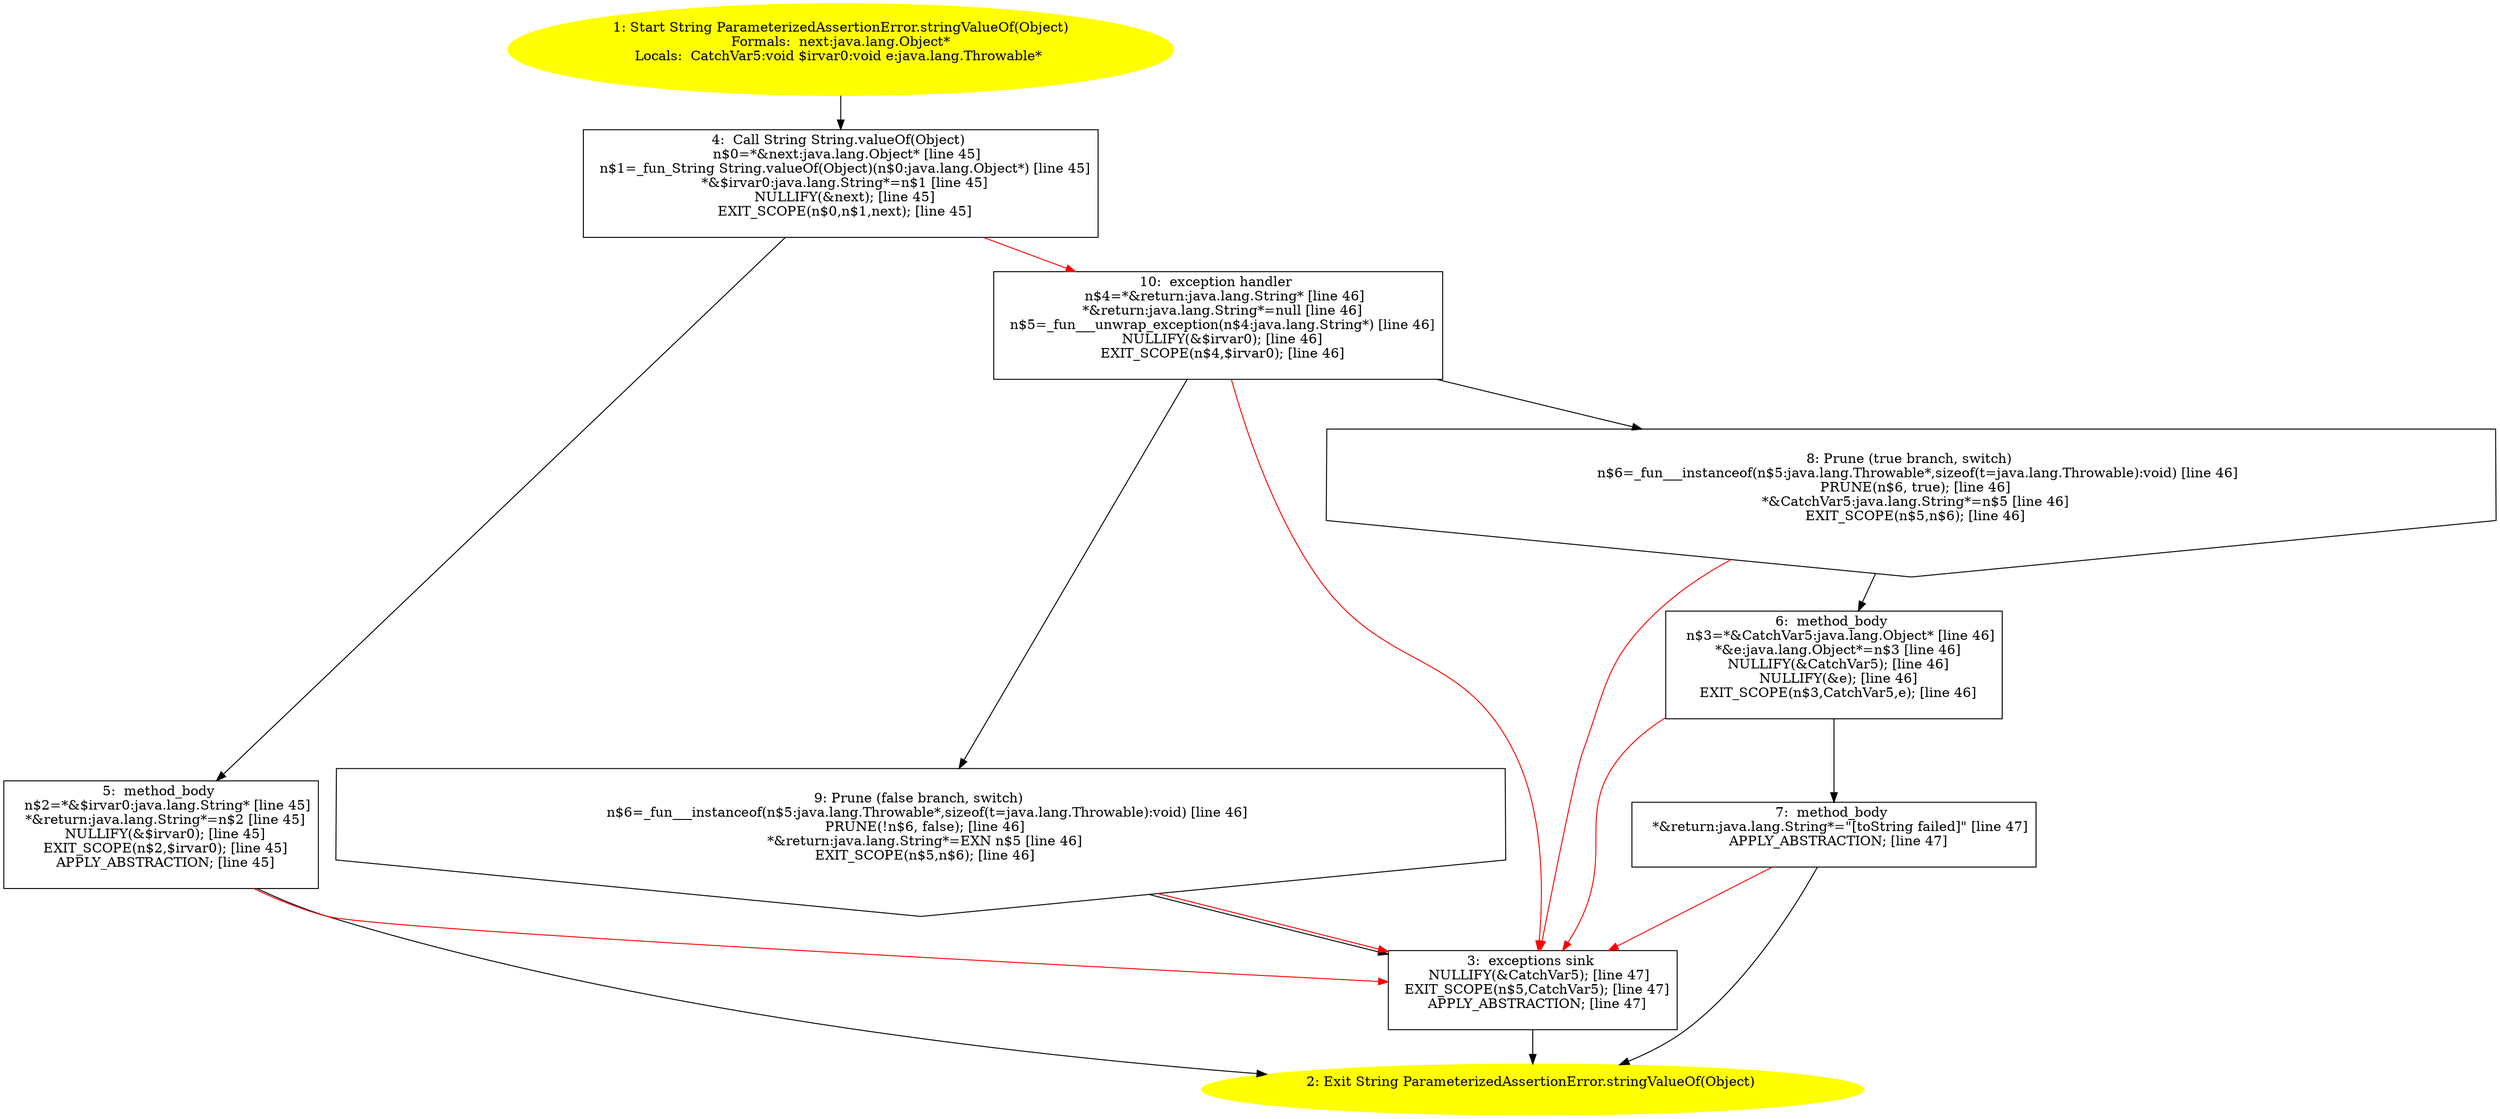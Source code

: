 /* @generated */
digraph cfg {
"org.junit.experimental.theories.internal.ParameterizedAssertionError.stringValueOf(java.lang.Object).f2733c7cf86397b24893a779911d1252_1" [label="1: Start String ParameterizedAssertionError.stringValueOf(Object)\nFormals:  next:java.lang.Object*\nLocals:  CatchVar5:void $irvar0:void e:java.lang.Throwable* \n  " color=yellow style=filled]
	

	 "org.junit.experimental.theories.internal.ParameterizedAssertionError.stringValueOf(java.lang.Object).f2733c7cf86397b24893a779911d1252_1" -> "org.junit.experimental.theories.internal.ParameterizedAssertionError.stringValueOf(java.lang.Object).f2733c7cf86397b24893a779911d1252_4" ;
"org.junit.experimental.theories.internal.ParameterizedAssertionError.stringValueOf(java.lang.Object).f2733c7cf86397b24893a779911d1252_2" [label="2: Exit String ParameterizedAssertionError.stringValueOf(Object) \n  " color=yellow style=filled]
	

"org.junit.experimental.theories.internal.ParameterizedAssertionError.stringValueOf(java.lang.Object).f2733c7cf86397b24893a779911d1252_3" [label="3:  exceptions sink \n   NULLIFY(&CatchVar5); [line 47]\n  EXIT_SCOPE(n$5,CatchVar5); [line 47]\n  APPLY_ABSTRACTION; [line 47]\n " shape="box"]
	

	 "org.junit.experimental.theories.internal.ParameterizedAssertionError.stringValueOf(java.lang.Object).f2733c7cf86397b24893a779911d1252_3" -> "org.junit.experimental.theories.internal.ParameterizedAssertionError.stringValueOf(java.lang.Object).f2733c7cf86397b24893a779911d1252_2" ;
"org.junit.experimental.theories.internal.ParameterizedAssertionError.stringValueOf(java.lang.Object).f2733c7cf86397b24893a779911d1252_4" [label="4:  Call String String.valueOf(Object) \n   n$0=*&next:java.lang.Object* [line 45]\n  n$1=_fun_String String.valueOf(Object)(n$0:java.lang.Object*) [line 45]\n  *&$irvar0:java.lang.String*=n$1 [line 45]\n  NULLIFY(&next); [line 45]\n  EXIT_SCOPE(n$0,n$1,next); [line 45]\n " shape="box"]
	

	 "org.junit.experimental.theories.internal.ParameterizedAssertionError.stringValueOf(java.lang.Object).f2733c7cf86397b24893a779911d1252_4" -> "org.junit.experimental.theories.internal.ParameterizedAssertionError.stringValueOf(java.lang.Object).f2733c7cf86397b24893a779911d1252_5" ;
	 "org.junit.experimental.theories.internal.ParameterizedAssertionError.stringValueOf(java.lang.Object).f2733c7cf86397b24893a779911d1252_4" -> "org.junit.experimental.theories.internal.ParameterizedAssertionError.stringValueOf(java.lang.Object).f2733c7cf86397b24893a779911d1252_10" [color="red" ];
"org.junit.experimental.theories.internal.ParameterizedAssertionError.stringValueOf(java.lang.Object).f2733c7cf86397b24893a779911d1252_5" [label="5:  method_body \n   n$2=*&$irvar0:java.lang.String* [line 45]\n  *&return:java.lang.String*=n$2 [line 45]\n  NULLIFY(&$irvar0); [line 45]\n  EXIT_SCOPE(n$2,$irvar0); [line 45]\n  APPLY_ABSTRACTION; [line 45]\n " shape="box"]
	

	 "org.junit.experimental.theories.internal.ParameterizedAssertionError.stringValueOf(java.lang.Object).f2733c7cf86397b24893a779911d1252_5" -> "org.junit.experimental.theories.internal.ParameterizedAssertionError.stringValueOf(java.lang.Object).f2733c7cf86397b24893a779911d1252_2" ;
	 "org.junit.experimental.theories.internal.ParameterizedAssertionError.stringValueOf(java.lang.Object).f2733c7cf86397b24893a779911d1252_5" -> "org.junit.experimental.theories.internal.ParameterizedAssertionError.stringValueOf(java.lang.Object).f2733c7cf86397b24893a779911d1252_3" [color="red" ];
"org.junit.experimental.theories.internal.ParameterizedAssertionError.stringValueOf(java.lang.Object).f2733c7cf86397b24893a779911d1252_6" [label="6:  method_body \n   n$3=*&CatchVar5:java.lang.Object* [line 46]\n  *&e:java.lang.Object*=n$3 [line 46]\n  NULLIFY(&CatchVar5); [line 46]\n  NULLIFY(&e); [line 46]\n  EXIT_SCOPE(n$3,CatchVar5,e); [line 46]\n " shape="box"]
	

	 "org.junit.experimental.theories.internal.ParameterizedAssertionError.stringValueOf(java.lang.Object).f2733c7cf86397b24893a779911d1252_6" -> "org.junit.experimental.theories.internal.ParameterizedAssertionError.stringValueOf(java.lang.Object).f2733c7cf86397b24893a779911d1252_7" ;
	 "org.junit.experimental.theories.internal.ParameterizedAssertionError.stringValueOf(java.lang.Object).f2733c7cf86397b24893a779911d1252_6" -> "org.junit.experimental.theories.internal.ParameterizedAssertionError.stringValueOf(java.lang.Object).f2733c7cf86397b24893a779911d1252_3" [color="red" ];
"org.junit.experimental.theories.internal.ParameterizedAssertionError.stringValueOf(java.lang.Object).f2733c7cf86397b24893a779911d1252_7" [label="7:  method_body \n   *&return:java.lang.String*=\"[toString failed]\" [line 47]\n  APPLY_ABSTRACTION; [line 47]\n " shape="box"]
	

	 "org.junit.experimental.theories.internal.ParameterizedAssertionError.stringValueOf(java.lang.Object).f2733c7cf86397b24893a779911d1252_7" -> "org.junit.experimental.theories.internal.ParameterizedAssertionError.stringValueOf(java.lang.Object).f2733c7cf86397b24893a779911d1252_2" ;
	 "org.junit.experimental.theories.internal.ParameterizedAssertionError.stringValueOf(java.lang.Object).f2733c7cf86397b24893a779911d1252_7" -> "org.junit.experimental.theories.internal.ParameterizedAssertionError.stringValueOf(java.lang.Object).f2733c7cf86397b24893a779911d1252_3" [color="red" ];
"org.junit.experimental.theories.internal.ParameterizedAssertionError.stringValueOf(java.lang.Object).f2733c7cf86397b24893a779911d1252_8" [label="8: Prune (true branch, switch) \n   n$6=_fun___instanceof(n$5:java.lang.Throwable*,sizeof(t=java.lang.Throwable):void) [line 46]\n  PRUNE(n$6, true); [line 46]\n  *&CatchVar5:java.lang.String*=n$5 [line 46]\n  EXIT_SCOPE(n$5,n$6); [line 46]\n " shape="invhouse"]
	

	 "org.junit.experimental.theories.internal.ParameterizedAssertionError.stringValueOf(java.lang.Object).f2733c7cf86397b24893a779911d1252_8" -> "org.junit.experimental.theories.internal.ParameterizedAssertionError.stringValueOf(java.lang.Object).f2733c7cf86397b24893a779911d1252_6" ;
	 "org.junit.experimental.theories.internal.ParameterizedAssertionError.stringValueOf(java.lang.Object).f2733c7cf86397b24893a779911d1252_8" -> "org.junit.experimental.theories.internal.ParameterizedAssertionError.stringValueOf(java.lang.Object).f2733c7cf86397b24893a779911d1252_3" [color="red" ];
"org.junit.experimental.theories.internal.ParameterizedAssertionError.stringValueOf(java.lang.Object).f2733c7cf86397b24893a779911d1252_9" [label="9: Prune (false branch, switch) \n   n$6=_fun___instanceof(n$5:java.lang.Throwable*,sizeof(t=java.lang.Throwable):void) [line 46]\n  PRUNE(!n$6, false); [line 46]\n  *&return:java.lang.String*=EXN n$5 [line 46]\n  EXIT_SCOPE(n$5,n$6); [line 46]\n " shape="invhouse"]
	

	 "org.junit.experimental.theories.internal.ParameterizedAssertionError.stringValueOf(java.lang.Object).f2733c7cf86397b24893a779911d1252_9" -> "org.junit.experimental.theories.internal.ParameterizedAssertionError.stringValueOf(java.lang.Object).f2733c7cf86397b24893a779911d1252_3" ;
	 "org.junit.experimental.theories.internal.ParameterizedAssertionError.stringValueOf(java.lang.Object).f2733c7cf86397b24893a779911d1252_9" -> "org.junit.experimental.theories.internal.ParameterizedAssertionError.stringValueOf(java.lang.Object).f2733c7cf86397b24893a779911d1252_3" [color="red" ];
"org.junit.experimental.theories.internal.ParameterizedAssertionError.stringValueOf(java.lang.Object).f2733c7cf86397b24893a779911d1252_10" [label="10:  exception handler \n   n$4=*&return:java.lang.String* [line 46]\n  *&return:java.lang.String*=null [line 46]\n  n$5=_fun___unwrap_exception(n$4:java.lang.String*) [line 46]\n  NULLIFY(&$irvar0); [line 46]\n  EXIT_SCOPE(n$4,$irvar0); [line 46]\n " shape="box"]
	

	 "org.junit.experimental.theories.internal.ParameterizedAssertionError.stringValueOf(java.lang.Object).f2733c7cf86397b24893a779911d1252_10" -> "org.junit.experimental.theories.internal.ParameterizedAssertionError.stringValueOf(java.lang.Object).f2733c7cf86397b24893a779911d1252_8" ;
	 "org.junit.experimental.theories.internal.ParameterizedAssertionError.stringValueOf(java.lang.Object).f2733c7cf86397b24893a779911d1252_10" -> "org.junit.experimental.theories.internal.ParameterizedAssertionError.stringValueOf(java.lang.Object).f2733c7cf86397b24893a779911d1252_9" ;
	 "org.junit.experimental.theories.internal.ParameterizedAssertionError.stringValueOf(java.lang.Object).f2733c7cf86397b24893a779911d1252_10" -> "org.junit.experimental.theories.internal.ParameterizedAssertionError.stringValueOf(java.lang.Object).f2733c7cf86397b24893a779911d1252_3" [color="red" ];
}
